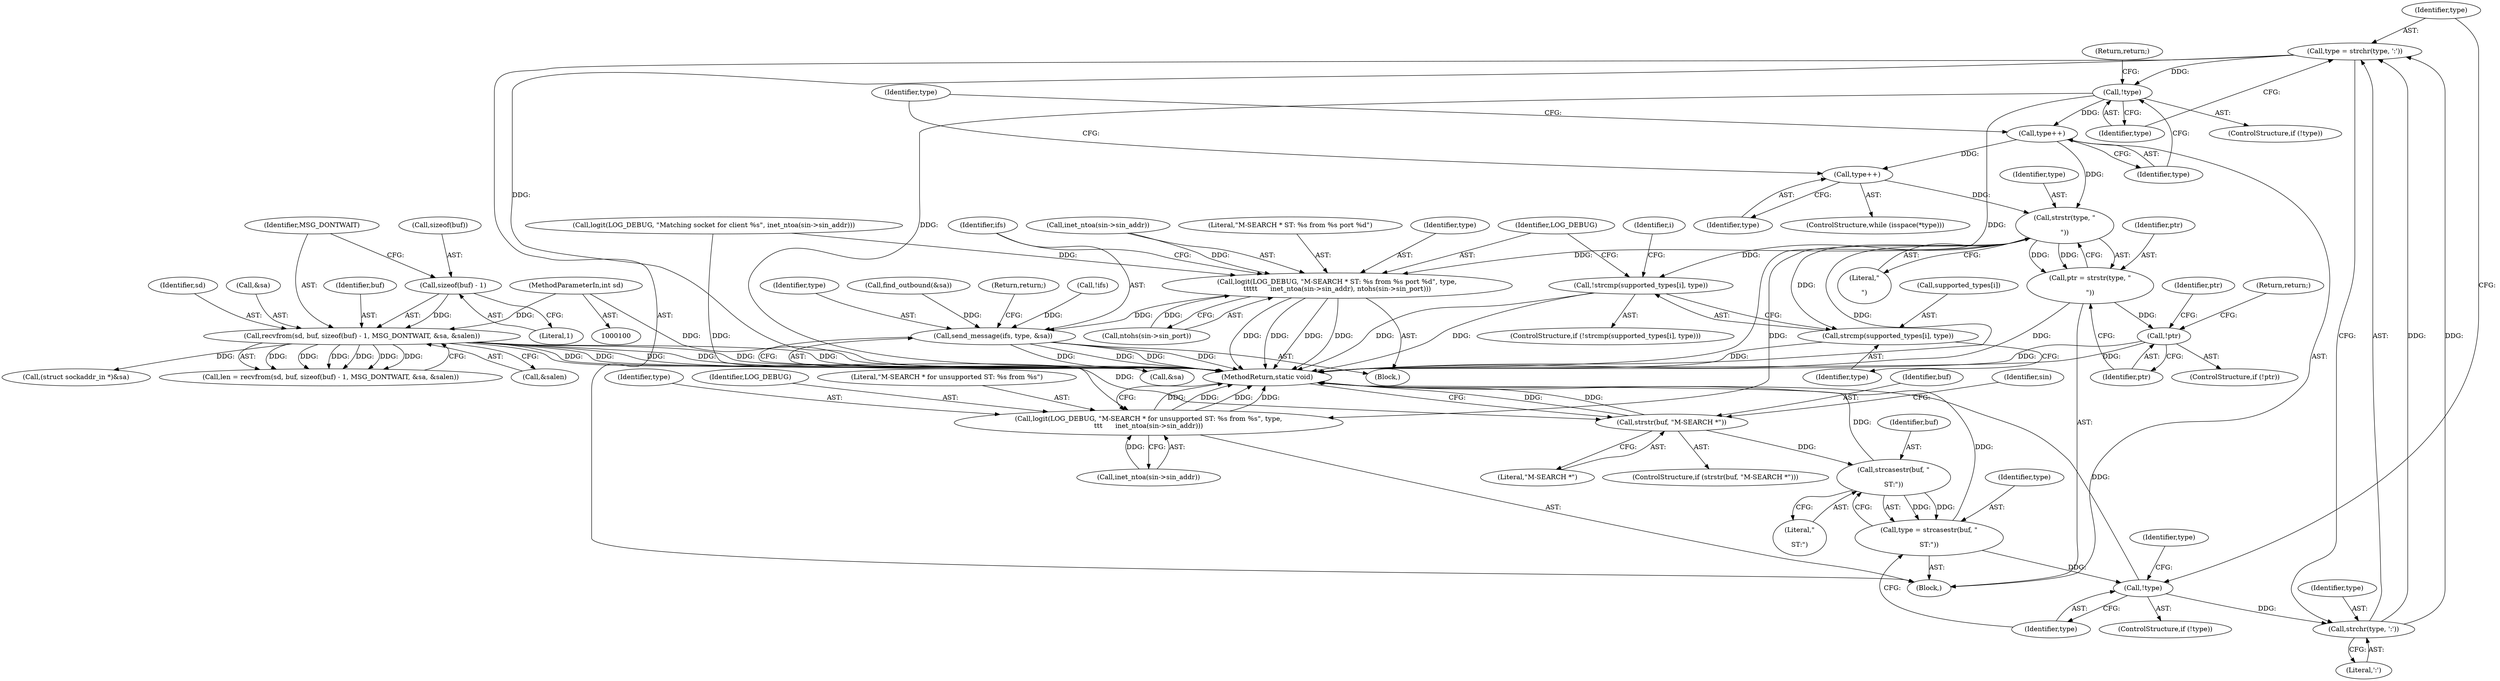 digraph "0_ssdp-responder_ce04b1f29a137198182f60bbb628d5ceb8171765@API" {
"1000196" [label="(Call,type = strchr(type, ':'))"];
"1000198" [label="(Call,strchr(type, ':'))"];
"1000184" [label="(Call,!type)"];
"1000178" [label="(Call,type = strcasestr(buf, \"\r\nST:\"))"];
"1000180" [label="(Call,strcasestr(buf, \"\r\nST:\"))"];
"1000139" [label="(Call,strstr(buf, \"M-SEARCH *\"))"];
"1000114" [label="(Call,recvfrom(sd, buf, sizeof(buf) - 1, MSG_DONTWAIT, &sa, &salen))"];
"1000101" [label="(MethodParameterIn,int sd)"];
"1000117" [label="(Call,sizeof(buf) - 1)"];
"1000202" [label="(Call,!type)"];
"1000205" [label="(Call,type++)"];
"1000211" [label="(Call,type++)"];
"1000215" [label="(Call,strstr(type, \"\r\n\"))"];
"1000213" [label="(Call,ptr = strstr(type, \"\r\n\"))"];
"1000219" [label="(Call,!ptr)"];
"1000237" [label="(Call,!strcmp(supported_types[i], type))"];
"1000238" [label="(Call,strcmp(supported_types[i], type))"];
"1000244" [label="(Call,logit(LOG_DEBUG, \"M-SEARCH * ST: %s from %s port %d\", type,\n\t\t\t\t\t      inet_ntoa(sin->sin_addr), ntohs(sin->sin_port)))"];
"1000256" [label="(Call,send_message(ifs, type, &sa))"];
"1000262" [label="(Call,logit(LOG_DEBUG, \"M-SEARCH * for unsupported ST: %s from %s\", type,\n\t\t\t      inet_ntoa(sin->sin_addr)))"];
"1000224" [label="(Identifier,ptr)"];
"1000116" [label="(Identifier,buf)"];
"1000204" [label="(Return,return;)"];
"1000258" [label="(Identifier,type)"];
"1000124" [label="(Call,&salen)"];
"1000239" [label="(Call,supported_types[i])"];
"1000114" [label="(Call,recvfrom(sd, buf, sizeof(buf) - 1, MSG_DONTWAIT, &sa, &salen))"];
"1000156" [label="(Call,find_outbound(&sa))"];
"1000265" [label="(Identifier,type)"];
"1000220" [label="(Identifier,ptr)"];
"1000150" [label="(Call,(struct sockaddr_in *)&sa)"];
"1000141" [label="(Literal,\"M-SEARCH *\")"];
"1000218" [label="(ControlStructure,if (!ptr))"];
"1000200" [label="(Literal,':')"];
"1000266" [label="(Call,inet_ntoa(sin->sin_addr))"];
"1000184" [label="(Call,!type)"];
"1000118" [label="(Call,sizeof(buf))"];
"1000210" [label="(Identifier,type)"];
"1000252" [label="(Call,ntohs(sin->sin_port))"];
"1000203" [label="(Identifier,type)"];
"1000263" [label="(Identifier,LOG_DEBUG)"];
"1000264" [label="(Literal,\"M-SEARCH * for unsupported ST: %s from %s\")"];
"1000115" [label="(Identifier,sd)"];
"1000247" [label="(Identifier,type)"];
"1000212" [label="(Identifier,type)"];
"1000182" [label="(Literal,\"\r\nST:\")"];
"1000257" [label="(Identifier,ifs)"];
"1000198" [label="(Call,strchr(type, ':'))"];
"1000142" [label="(Block,)"];
"1000140" [label="(Identifier,buf)"];
"1000120" [label="(Literal,1)"];
"1000256" [label="(Call,send_message(ifs, type, &sa))"];
"1000219" [label="(Call,!ptr)"];
"1000261" [label="(Return,return;)"];
"1000211" [label="(Call,type++)"];
"1000217" [label="(Literal,\"\r\n\")"];
"1000234" [label="(Identifier,i)"];
"1000138" [label="(ControlStructure,if (strstr(buf, \"M-SEARCH *\")))"];
"1000214" [label="(Identifier,ptr)"];
"1000183" [label="(ControlStructure,if (!type))"];
"1000197" [label="(Identifier,type)"];
"1000178" [label="(Call,type = strcasestr(buf, \"\r\nST:\"))"];
"1000171" [label="(Call,logit(LOG_DEBUG, \"Matching socket for client %s\", inet_ntoa(sin->sin_addr)))"];
"1000205" [label="(Call,type++)"];
"1000248" [label="(Call,inet_ntoa(sin->sin_addr))"];
"1000259" [label="(Call,&sa)"];
"1000201" [label="(ControlStructure,if (!type))"];
"1000117" [label="(Call,sizeof(buf) - 1)"];
"1000244" [label="(Call,logit(LOG_DEBUG, \"M-SEARCH * ST: %s from %s port %d\", type,\n\t\t\t\t\t      inet_ntoa(sin->sin_addr), ntohs(sin->sin_port)))"];
"1000236" [label="(ControlStructure,if (!strcmp(supported_types[i], type)))"];
"1000213" [label="(Call,ptr = strstr(type, \"\r\n\"))"];
"1000121" [label="(Identifier,MSG_DONTWAIT)"];
"1000112" [label="(Call,len = recvfrom(sd, buf, sizeof(buf) - 1, MSG_DONTWAIT, &sa, &salen))"];
"1000101" [label="(MethodParameterIn,int sd)"];
"1000139" [label="(Call,strstr(buf, \"M-SEARCH *\"))"];
"1000221" [label="(Return,return;)"];
"1000245" [label="(Identifier,LOG_DEBUG)"];
"1000215" [label="(Call,strstr(type, \"\r\n\"))"];
"1000237" [label="(Call,!strcmp(supported_types[i], type))"];
"1000206" [label="(Identifier,type)"];
"1000196" [label="(Call,type = strchr(type, ':'))"];
"1000242" [label="(Identifier,type)"];
"1000180" [label="(Call,strcasestr(buf, \"\r\nST:\"))"];
"1000149" [label="(Identifier,sin)"];
"1000238" [label="(Call,strcmp(supported_types[i], type))"];
"1000243" [label="(Block,)"];
"1000122" [label="(Call,&sa)"];
"1000188" [label="(Identifier,type)"];
"1000216" [label="(Identifier,type)"];
"1000246" [label="(Literal,\"M-SEARCH * ST: %s from %s port %d\")"];
"1000179" [label="(Identifier,type)"];
"1000160" [label="(Call,!ifs)"];
"1000202" [label="(Call,!type)"];
"1000181" [label="(Identifier,buf)"];
"1000270" [label="(MethodReturn,static void)"];
"1000185" [label="(Identifier,type)"];
"1000199" [label="(Identifier,type)"];
"1000207" [label="(ControlStructure,while (isspace(*type)))"];
"1000262" [label="(Call,logit(LOG_DEBUG, \"M-SEARCH * for unsupported ST: %s from %s\", type,\n\t\t\t      inet_ntoa(sin->sin_addr)))"];
"1000196" -> "1000142"  [label="AST: "];
"1000196" -> "1000198"  [label="CFG: "];
"1000197" -> "1000196"  [label="AST: "];
"1000198" -> "1000196"  [label="AST: "];
"1000203" -> "1000196"  [label="CFG: "];
"1000196" -> "1000270"  [label="DDG: "];
"1000198" -> "1000196"  [label="DDG: "];
"1000198" -> "1000196"  [label="DDG: "];
"1000196" -> "1000202"  [label="DDG: "];
"1000198" -> "1000200"  [label="CFG: "];
"1000199" -> "1000198"  [label="AST: "];
"1000200" -> "1000198"  [label="AST: "];
"1000184" -> "1000198"  [label="DDG: "];
"1000184" -> "1000183"  [label="AST: "];
"1000184" -> "1000185"  [label="CFG: "];
"1000185" -> "1000184"  [label="AST: "];
"1000188" -> "1000184"  [label="CFG: "];
"1000197" -> "1000184"  [label="CFG: "];
"1000184" -> "1000270"  [label="DDG: "];
"1000178" -> "1000184"  [label="DDG: "];
"1000178" -> "1000142"  [label="AST: "];
"1000178" -> "1000180"  [label="CFG: "];
"1000179" -> "1000178"  [label="AST: "];
"1000180" -> "1000178"  [label="AST: "];
"1000185" -> "1000178"  [label="CFG: "];
"1000178" -> "1000270"  [label="DDG: "];
"1000180" -> "1000178"  [label="DDG: "];
"1000180" -> "1000178"  [label="DDG: "];
"1000180" -> "1000182"  [label="CFG: "];
"1000181" -> "1000180"  [label="AST: "];
"1000182" -> "1000180"  [label="AST: "];
"1000180" -> "1000270"  [label="DDG: "];
"1000139" -> "1000180"  [label="DDG: "];
"1000139" -> "1000138"  [label="AST: "];
"1000139" -> "1000141"  [label="CFG: "];
"1000140" -> "1000139"  [label="AST: "];
"1000141" -> "1000139"  [label="AST: "];
"1000149" -> "1000139"  [label="CFG: "];
"1000270" -> "1000139"  [label="CFG: "];
"1000139" -> "1000270"  [label="DDG: "];
"1000139" -> "1000270"  [label="DDG: "];
"1000114" -> "1000139"  [label="DDG: "];
"1000114" -> "1000112"  [label="AST: "];
"1000114" -> "1000124"  [label="CFG: "];
"1000115" -> "1000114"  [label="AST: "];
"1000116" -> "1000114"  [label="AST: "];
"1000117" -> "1000114"  [label="AST: "];
"1000121" -> "1000114"  [label="AST: "];
"1000122" -> "1000114"  [label="AST: "];
"1000124" -> "1000114"  [label="AST: "];
"1000112" -> "1000114"  [label="CFG: "];
"1000114" -> "1000270"  [label="DDG: "];
"1000114" -> "1000270"  [label="DDG: "];
"1000114" -> "1000270"  [label="DDG: "];
"1000114" -> "1000270"  [label="DDG: "];
"1000114" -> "1000270"  [label="DDG: "];
"1000114" -> "1000270"  [label="DDG: "];
"1000114" -> "1000112"  [label="DDG: "];
"1000114" -> "1000112"  [label="DDG: "];
"1000114" -> "1000112"  [label="DDG: "];
"1000114" -> "1000112"  [label="DDG: "];
"1000114" -> "1000112"  [label="DDG: "];
"1000114" -> "1000112"  [label="DDG: "];
"1000101" -> "1000114"  [label="DDG: "];
"1000117" -> "1000114"  [label="DDG: "];
"1000114" -> "1000150"  [label="DDG: "];
"1000101" -> "1000100"  [label="AST: "];
"1000101" -> "1000270"  [label="DDG: "];
"1000117" -> "1000120"  [label="CFG: "];
"1000118" -> "1000117"  [label="AST: "];
"1000120" -> "1000117"  [label="AST: "];
"1000121" -> "1000117"  [label="CFG: "];
"1000202" -> "1000201"  [label="AST: "];
"1000202" -> "1000203"  [label="CFG: "];
"1000203" -> "1000202"  [label="AST: "];
"1000204" -> "1000202"  [label="CFG: "];
"1000206" -> "1000202"  [label="CFG: "];
"1000202" -> "1000270"  [label="DDG: "];
"1000202" -> "1000270"  [label="DDG: "];
"1000202" -> "1000205"  [label="DDG: "];
"1000205" -> "1000142"  [label="AST: "];
"1000205" -> "1000206"  [label="CFG: "];
"1000206" -> "1000205"  [label="AST: "];
"1000210" -> "1000205"  [label="CFG: "];
"1000205" -> "1000211"  [label="DDG: "];
"1000205" -> "1000215"  [label="DDG: "];
"1000211" -> "1000207"  [label="AST: "];
"1000211" -> "1000212"  [label="CFG: "];
"1000212" -> "1000211"  [label="AST: "];
"1000210" -> "1000211"  [label="CFG: "];
"1000211" -> "1000215"  [label="DDG: "];
"1000215" -> "1000213"  [label="AST: "];
"1000215" -> "1000217"  [label="CFG: "];
"1000216" -> "1000215"  [label="AST: "];
"1000217" -> "1000215"  [label="AST: "];
"1000213" -> "1000215"  [label="CFG: "];
"1000215" -> "1000270"  [label="DDG: "];
"1000215" -> "1000213"  [label="DDG: "];
"1000215" -> "1000213"  [label="DDG: "];
"1000215" -> "1000237"  [label="DDG: "];
"1000215" -> "1000238"  [label="DDG: "];
"1000215" -> "1000244"  [label="DDG: "];
"1000215" -> "1000262"  [label="DDG: "];
"1000213" -> "1000142"  [label="AST: "];
"1000214" -> "1000213"  [label="AST: "];
"1000220" -> "1000213"  [label="CFG: "];
"1000213" -> "1000270"  [label="DDG: "];
"1000213" -> "1000219"  [label="DDG: "];
"1000219" -> "1000218"  [label="AST: "];
"1000219" -> "1000220"  [label="CFG: "];
"1000220" -> "1000219"  [label="AST: "];
"1000221" -> "1000219"  [label="CFG: "];
"1000224" -> "1000219"  [label="CFG: "];
"1000219" -> "1000270"  [label="DDG: "];
"1000219" -> "1000270"  [label="DDG: "];
"1000237" -> "1000236"  [label="AST: "];
"1000237" -> "1000238"  [label="CFG: "];
"1000238" -> "1000237"  [label="AST: "];
"1000245" -> "1000237"  [label="CFG: "];
"1000234" -> "1000237"  [label="CFG: "];
"1000237" -> "1000270"  [label="DDG: "];
"1000237" -> "1000270"  [label="DDG: "];
"1000238" -> "1000242"  [label="CFG: "];
"1000239" -> "1000238"  [label="AST: "];
"1000242" -> "1000238"  [label="AST: "];
"1000238" -> "1000270"  [label="DDG: "];
"1000244" -> "1000243"  [label="AST: "];
"1000244" -> "1000252"  [label="CFG: "];
"1000245" -> "1000244"  [label="AST: "];
"1000246" -> "1000244"  [label="AST: "];
"1000247" -> "1000244"  [label="AST: "];
"1000248" -> "1000244"  [label="AST: "];
"1000252" -> "1000244"  [label="AST: "];
"1000257" -> "1000244"  [label="CFG: "];
"1000244" -> "1000270"  [label="DDG: "];
"1000244" -> "1000270"  [label="DDG: "];
"1000244" -> "1000270"  [label="DDG: "];
"1000244" -> "1000270"  [label="DDG: "];
"1000171" -> "1000244"  [label="DDG: "];
"1000248" -> "1000244"  [label="DDG: "];
"1000252" -> "1000244"  [label="DDG: "];
"1000244" -> "1000256"  [label="DDG: "];
"1000256" -> "1000243"  [label="AST: "];
"1000256" -> "1000259"  [label="CFG: "];
"1000257" -> "1000256"  [label="AST: "];
"1000258" -> "1000256"  [label="AST: "];
"1000259" -> "1000256"  [label="AST: "];
"1000261" -> "1000256"  [label="CFG: "];
"1000256" -> "1000270"  [label="DDG: "];
"1000256" -> "1000270"  [label="DDG: "];
"1000256" -> "1000270"  [label="DDG: "];
"1000256" -> "1000270"  [label="DDG: "];
"1000160" -> "1000256"  [label="DDG: "];
"1000156" -> "1000256"  [label="DDG: "];
"1000262" -> "1000142"  [label="AST: "];
"1000262" -> "1000266"  [label="CFG: "];
"1000263" -> "1000262"  [label="AST: "];
"1000264" -> "1000262"  [label="AST: "];
"1000265" -> "1000262"  [label="AST: "];
"1000266" -> "1000262"  [label="AST: "];
"1000270" -> "1000262"  [label="CFG: "];
"1000262" -> "1000270"  [label="DDG: "];
"1000262" -> "1000270"  [label="DDG: "];
"1000262" -> "1000270"  [label="DDG: "];
"1000262" -> "1000270"  [label="DDG: "];
"1000171" -> "1000262"  [label="DDG: "];
"1000266" -> "1000262"  [label="DDG: "];
}
